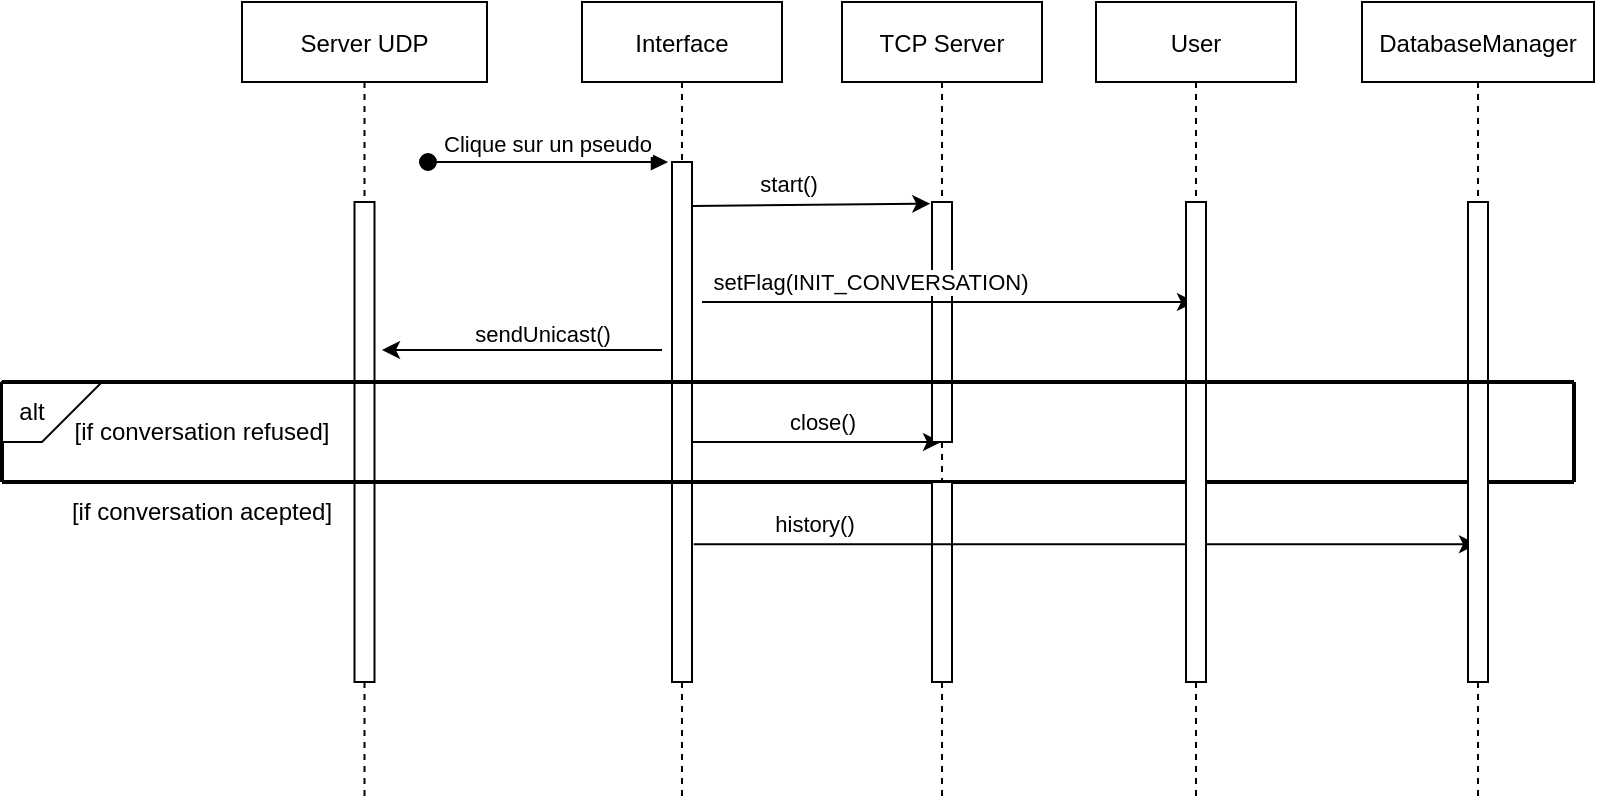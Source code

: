 <mxfile version="16.4.11" type="github">
  <diagram id="xcK4-EyJc4wEiuTrpNLM" name="Page-1">
    <mxGraphModel dx="1212" dy="635" grid="1" gridSize="10" guides="1" tooltips="1" connect="1" arrows="1" fold="1" page="1" pageScale="1" pageWidth="827" pageHeight="1169" math="0" shadow="0">
      <root>
        <mxCell id="0" />
        <mxCell id="1" parent="0" />
        <mxCell id="YQPyG1zgTYHU78s7Vjx9-17" value="Server UDP" style="shape=umlLifeline;perimeter=lifelinePerimeter;container=1;collapsible=0;recursiveResize=0;rounded=0;shadow=0;strokeWidth=1;" vertex="1" parent="1">
          <mxGeometry x="144" y="40" width="122.5" height="400" as="geometry" />
        </mxCell>
        <mxCell id="YQPyG1zgTYHU78s7Vjx9-18" value="" style="points=[];perimeter=orthogonalPerimeter;rounded=0;shadow=0;strokeWidth=1;" vertex="1" parent="YQPyG1zgTYHU78s7Vjx9-17">
          <mxGeometry x="56.25" y="100" width="10" height="240" as="geometry" />
        </mxCell>
        <mxCell id="YQPyG1zgTYHU78s7Vjx9-1" value="Interface" style="shape=umlLifeline;perimeter=lifelinePerimeter;container=1;collapsible=0;recursiveResize=0;rounded=0;shadow=0;strokeWidth=1;" vertex="1" parent="1">
          <mxGeometry x="314" y="40" width="100" height="400" as="geometry" />
        </mxCell>
        <mxCell id="YQPyG1zgTYHU78s7Vjx9-2" value="" style="endArrow=classic;html=1;rounded=0;entryX=-0.086;entryY=0.007;entryDx=0;entryDy=0;entryPerimeter=0;" edge="1" parent="YQPyG1zgTYHU78s7Vjx9-1" target="YQPyG1zgTYHU78s7Vjx9-12">
          <mxGeometry width="50" height="50" relative="1" as="geometry">
            <mxPoint x="55" y="102" as="sourcePoint" />
            <mxPoint x="220" y="102" as="targetPoint" />
          </mxGeometry>
        </mxCell>
        <mxCell id="YQPyG1zgTYHU78s7Vjx9-3" value="start()" style="edgeLabel;html=1;align=center;verticalAlign=middle;resizable=0;points=[];" vertex="1" connectable="0" parent="YQPyG1zgTYHU78s7Vjx9-2">
          <mxGeometry x="0.327" relative="1" as="geometry">
            <mxPoint x="-31" y="-10" as="offset" />
          </mxGeometry>
        </mxCell>
        <mxCell id="YQPyG1zgTYHU78s7Vjx9-4" value="" style="points=[];perimeter=orthogonalPerimeter;rounded=0;shadow=0;strokeWidth=1;" vertex="1" parent="YQPyG1zgTYHU78s7Vjx9-1">
          <mxGeometry x="45" y="80" width="10" height="260" as="geometry" />
        </mxCell>
        <mxCell id="YQPyG1zgTYHU78s7Vjx9-34" value="" style="endArrow=classic;html=1;rounded=0;" edge="1" parent="YQPyG1zgTYHU78s7Vjx9-1">
          <mxGeometry width="50" height="50" relative="1" as="geometry">
            <mxPoint x="40" y="174" as="sourcePoint" />
            <mxPoint x="-100" y="174" as="targetPoint" />
          </mxGeometry>
        </mxCell>
        <mxCell id="YQPyG1zgTYHU78s7Vjx9-35" value="sendUnicast()" style="edgeLabel;html=1;align=center;verticalAlign=middle;resizable=0;points=[];" vertex="1" connectable="0" parent="YQPyG1zgTYHU78s7Vjx9-34">
          <mxGeometry x="0.49" relative="1" as="geometry">
            <mxPoint x="44" y="-8" as="offset" />
          </mxGeometry>
        </mxCell>
        <mxCell id="YQPyG1zgTYHU78s7Vjx9-27" value="" style="endArrow=classic;html=1;rounded=0;" edge="1" parent="YQPyG1zgTYHU78s7Vjx9-1" target="YQPyG1zgTYHU78s7Vjx9-11">
          <mxGeometry width="50" height="50" relative="1" as="geometry">
            <mxPoint x="55.0" y="220" as="sourcePoint" />
            <mxPoint x="220" y="220" as="targetPoint" />
          </mxGeometry>
        </mxCell>
        <mxCell id="YQPyG1zgTYHU78s7Vjx9-28" value="close()" style="edgeLabel;html=1;align=center;verticalAlign=middle;resizable=0;points=[];" vertex="1" connectable="0" parent="YQPyG1zgTYHU78s7Vjx9-27">
          <mxGeometry x="0.327" relative="1" as="geometry">
            <mxPoint x="-18" y="-10" as="offset" />
          </mxGeometry>
        </mxCell>
        <mxCell id="YQPyG1zgTYHU78s7Vjx9-40" value="" style="endArrow=none;html=1;rounded=0;fontFamily=Helvetica;fontSize=12;fontColor=default;strokeWidth=2;" edge="1" parent="YQPyG1zgTYHU78s7Vjx9-1">
          <mxGeometry width="50" height="50" relative="1" as="geometry">
            <mxPoint x="-290.0" y="240" as="sourcePoint" />
            <mxPoint x="496" y="240" as="targetPoint" />
          </mxGeometry>
        </mxCell>
        <mxCell id="YQPyG1zgTYHU78s7Vjx9-11" value="TCP Server" style="shape=umlLifeline;perimeter=lifelinePerimeter;container=1;collapsible=0;recursiveResize=0;rounded=0;shadow=0;strokeWidth=1;" vertex="1" parent="1">
          <mxGeometry x="444" y="40" width="100" height="400" as="geometry" />
        </mxCell>
        <mxCell id="YQPyG1zgTYHU78s7Vjx9-12" value="" style="points=[];perimeter=orthogonalPerimeter;rounded=0;shadow=0;strokeWidth=1;" vertex="1" parent="YQPyG1zgTYHU78s7Vjx9-11">
          <mxGeometry x="45" y="100" width="10" height="120" as="geometry" />
        </mxCell>
        <mxCell id="YQPyG1zgTYHU78s7Vjx9-29" value="" style="endArrow=classic;html=1;rounded=0;" edge="1" parent="YQPyG1zgTYHU78s7Vjx9-11" target="YQPyG1zgTYHU78s7Vjx9-45">
          <mxGeometry width="50" height="50" relative="1" as="geometry">
            <mxPoint x="-70" y="150" as="sourcePoint" />
            <mxPoint x="83.81" y="150" as="targetPoint" />
          </mxGeometry>
        </mxCell>
        <mxCell id="YQPyG1zgTYHU78s7Vjx9-30" value="setFlag(INIT_CONVERSATION)" style="edgeLabel;html=1;align=center;verticalAlign=middle;resizable=0;points=[];" vertex="1" connectable="0" parent="YQPyG1zgTYHU78s7Vjx9-29">
          <mxGeometry x="0.327" relative="1" as="geometry">
            <mxPoint x="-80" y="-10" as="offset" />
          </mxGeometry>
        </mxCell>
        <mxCell id="YQPyG1zgTYHU78s7Vjx9-49" value="" style="points=[];perimeter=orthogonalPerimeter;rounded=0;shadow=0;strokeWidth=1;" vertex="1" parent="YQPyG1zgTYHU78s7Vjx9-11">
          <mxGeometry x="45" y="240" width="10" height="100" as="geometry" />
        </mxCell>
        <mxCell id="YQPyG1zgTYHU78s7Vjx9-55" value="" style="endArrow=classic;html=1;rounded=0;" edge="1" parent="YQPyG1zgTYHU78s7Vjx9-11" target="YQPyG1zgTYHU78s7Vjx9-51">
          <mxGeometry width="50" height="50" relative="1" as="geometry">
            <mxPoint x="-74.14" y="271.16" as="sourcePoint" />
            <mxPoint x="45.0" y="270" as="targetPoint" />
          </mxGeometry>
        </mxCell>
        <mxCell id="YQPyG1zgTYHU78s7Vjx9-56" value="history()" style="edgeLabel;html=1;align=center;verticalAlign=middle;resizable=0;points=[];" vertex="1" connectable="0" parent="YQPyG1zgTYHU78s7Vjx9-55">
          <mxGeometry x="0.327" relative="1" as="geometry">
            <mxPoint x="-200" y="-10" as="offset" />
          </mxGeometry>
        </mxCell>
        <mxCell id="YQPyG1zgTYHU78s7Vjx9-51" value="DatabaseManager" style="shape=umlLifeline;perimeter=lifelinePerimeter;container=1;collapsible=0;recursiveResize=0;rounded=0;shadow=0;strokeWidth=1;" vertex="1" parent="1">
          <mxGeometry x="704" y="40" width="116" height="400" as="geometry" />
        </mxCell>
        <mxCell id="YQPyG1zgTYHU78s7Vjx9-52" value="" style="points=[];perimeter=orthogonalPerimeter;rounded=0;shadow=0;strokeWidth=1;" vertex="1" parent="YQPyG1zgTYHU78s7Vjx9-51">
          <mxGeometry x="53" y="100" width="10" height="240" as="geometry" />
        </mxCell>
        <mxCell id="YQPyG1zgTYHU78s7Vjx9-23" value="" style="endArrow=none;html=1;rounded=0;fontFamily=Helvetica;fontSize=12;fontColor=default;strokeWidth=2;" edge="1" parent="YQPyG1zgTYHU78s7Vjx9-51">
          <mxGeometry width="50" height="50" relative="1" as="geometry">
            <mxPoint x="106" y="240" as="sourcePoint" />
            <mxPoint x="106" y="190" as="targetPoint" />
          </mxGeometry>
        </mxCell>
        <mxCell id="YQPyG1zgTYHU78s7Vjx9-45" value="User" style="shape=umlLifeline;perimeter=lifelinePerimeter;container=1;collapsible=0;recursiveResize=0;rounded=0;shadow=0;strokeWidth=1;" vertex="1" parent="1">
          <mxGeometry x="571" y="40" width="100" height="400" as="geometry" />
        </mxCell>
        <mxCell id="YQPyG1zgTYHU78s7Vjx9-46" value="" style="points=[];perimeter=orthogonalPerimeter;rounded=0;shadow=0;strokeWidth=1;" vertex="1" parent="YQPyG1zgTYHU78s7Vjx9-45">
          <mxGeometry x="45" y="100" width="10" height="240" as="geometry" />
        </mxCell>
        <mxCell id="YQPyG1zgTYHU78s7Vjx9-22" value="" style="endArrow=none;html=1;rounded=0;fontFamily=Helvetica;fontSize=12;fontColor=default;strokeWidth=2;" edge="1" parent="1">
          <mxGeometry width="50" height="50" relative="1" as="geometry">
            <mxPoint x="24" y="280" as="sourcePoint" />
            <mxPoint x="24" y="230" as="targetPoint" />
          </mxGeometry>
        </mxCell>
        <mxCell id="YQPyG1zgTYHU78s7Vjx9-25" value="alt&amp;nbsp;&amp;nbsp;&amp;nbsp;&amp;nbsp;&amp;nbsp;&amp;nbsp; " style="shape=card;whiteSpace=wrap;html=1;rounded=0;shadow=0;fontFamily=Helvetica;fontSize=12;fontColor=default;strokeColor=default;strokeWidth=1;fillColor=default;gradientColor=none;flipV=1;flipH=1;" vertex="1" parent="1">
          <mxGeometry x="24" y="230" width="50" height="30" as="geometry" />
        </mxCell>
        <mxCell id="YQPyG1zgTYHU78s7Vjx9-26" value="&lt;div&gt;[if conversation refused]&lt;br&gt;&lt;/div&gt;" style="text;html=1;strokeColor=none;fillColor=none;align=center;verticalAlign=middle;whiteSpace=wrap;rounded=0;shadow=0;fontFamily=Helvetica;fontSize=12;fontColor=default;" vertex="1" parent="1">
          <mxGeometry x="54" y="240" width="140" height="30" as="geometry" />
        </mxCell>
        <mxCell id="YQPyG1zgTYHU78s7Vjx9-42" value="Clique sur un pseudo" style="verticalAlign=bottom;startArrow=oval;endArrow=block;startSize=8;shadow=0;strokeWidth=1;" edge="1" parent="1">
          <mxGeometry relative="1" as="geometry">
            <mxPoint x="237" y="120" as="sourcePoint" />
            <mxPoint x="357" y="120" as="targetPoint" />
          </mxGeometry>
        </mxCell>
        <mxCell id="YQPyG1zgTYHU78s7Vjx9-21" value="" style="endArrow=none;html=1;rounded=0;fontFamily=Helvetica;fontSize=12;fontColor=default;strokeWidth=2;" edge="1" parent="1">
          <mxGeometry width="50" height="50" relative="1" as="geometry">
            <mxPoint x="24" y="230" as="sourcePoint" />
            <mxPoint x="810" y="230" as="targetPoint" />
          </mxGeometry>
        </mxCell>
        <mxCell id="YQPyG1zgTYHU78s7Vjx9-48" value="&lt;div&gt;[if conversation acepted]&lt;br&gt;&lt;/div&gt;" style="text;html=1;strokeColor=none;fillColor=none;align=center;verticalAlign=middle;whiteSpace=wrap;rounded=0;shadow=0;fontFamily=Helvetica;fontSize=12;fontColor=default;" vertex="1" parent="1">
          <mxGeometry x="54" y="280" width="140" height="30" as="geometry" />
        </mxCell>
      </root>
    </mxGraphModel>
  </diagram>
</mxfile>
